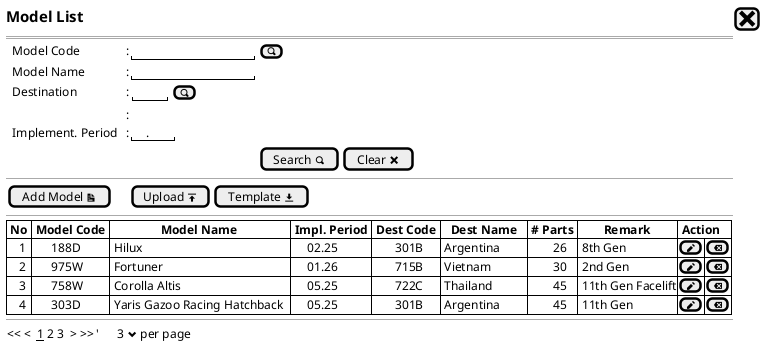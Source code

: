 @startsalt
{
  <size:15><b>Model List |[<size:25><&x>]|*
  ==
  {
    .|Model Code         |: |"               "|[<&magnifying-glass>]|*
    .|Model Name         |: |"               "|*
    .|Destination        |: {|"    "|[<&magnifying-glass>]|}*
    .|.|:|*
    .|Implement. Period  |: |"    ."|*    
  }
  {|                                                                                |[Search <&magnifying-glass>]|[Clear <&x>]|}
  --
  {
    [Add Model <&document>]|.|.|.|[Upload <&data-transfer-upload>]| [Template <&data-transfer-download>]|* 
  }
  --
  {#
    | <b>No | <b>Model Code |                <b>Model Name                 |<b> Impl. Period | <b>Dest Code |   <b>Dest Name   | <b># Parts |<b>        Remark        |<b> Action |*|*|*
    |    1  |      188D     | Hilux                                        |     02.25       |       301B       | Argentina     |        26  | 8th Gen           |[<&pencil>]|[<&delete>]|*
    |    2  |      975W     | Fortuner                                     |     01.26       |       715B       | Vietnam       |        30  | 2nd Gen           |[<&pencil>]|[<&delete>]|*
    |    3  |      758W     | Corolla Altis                                |     05.25       |       722C       | Thailand      |        45  | 11th Gen Facelift |[<&pencil>]|[<&delete>]|*
    |    4  |      303D     | Yaris Gazoo Racing Hatchback                 |     05.25       |       301B       | Argentina     |        45  | 11th Gen          |[<&pencil>]|[<&delete>]|*    
  } 
  --
  {
  << <  __1__ 2 3  > >>  |'      3 <&chevron-bottom> per page |*
  }

}
@endsalt

